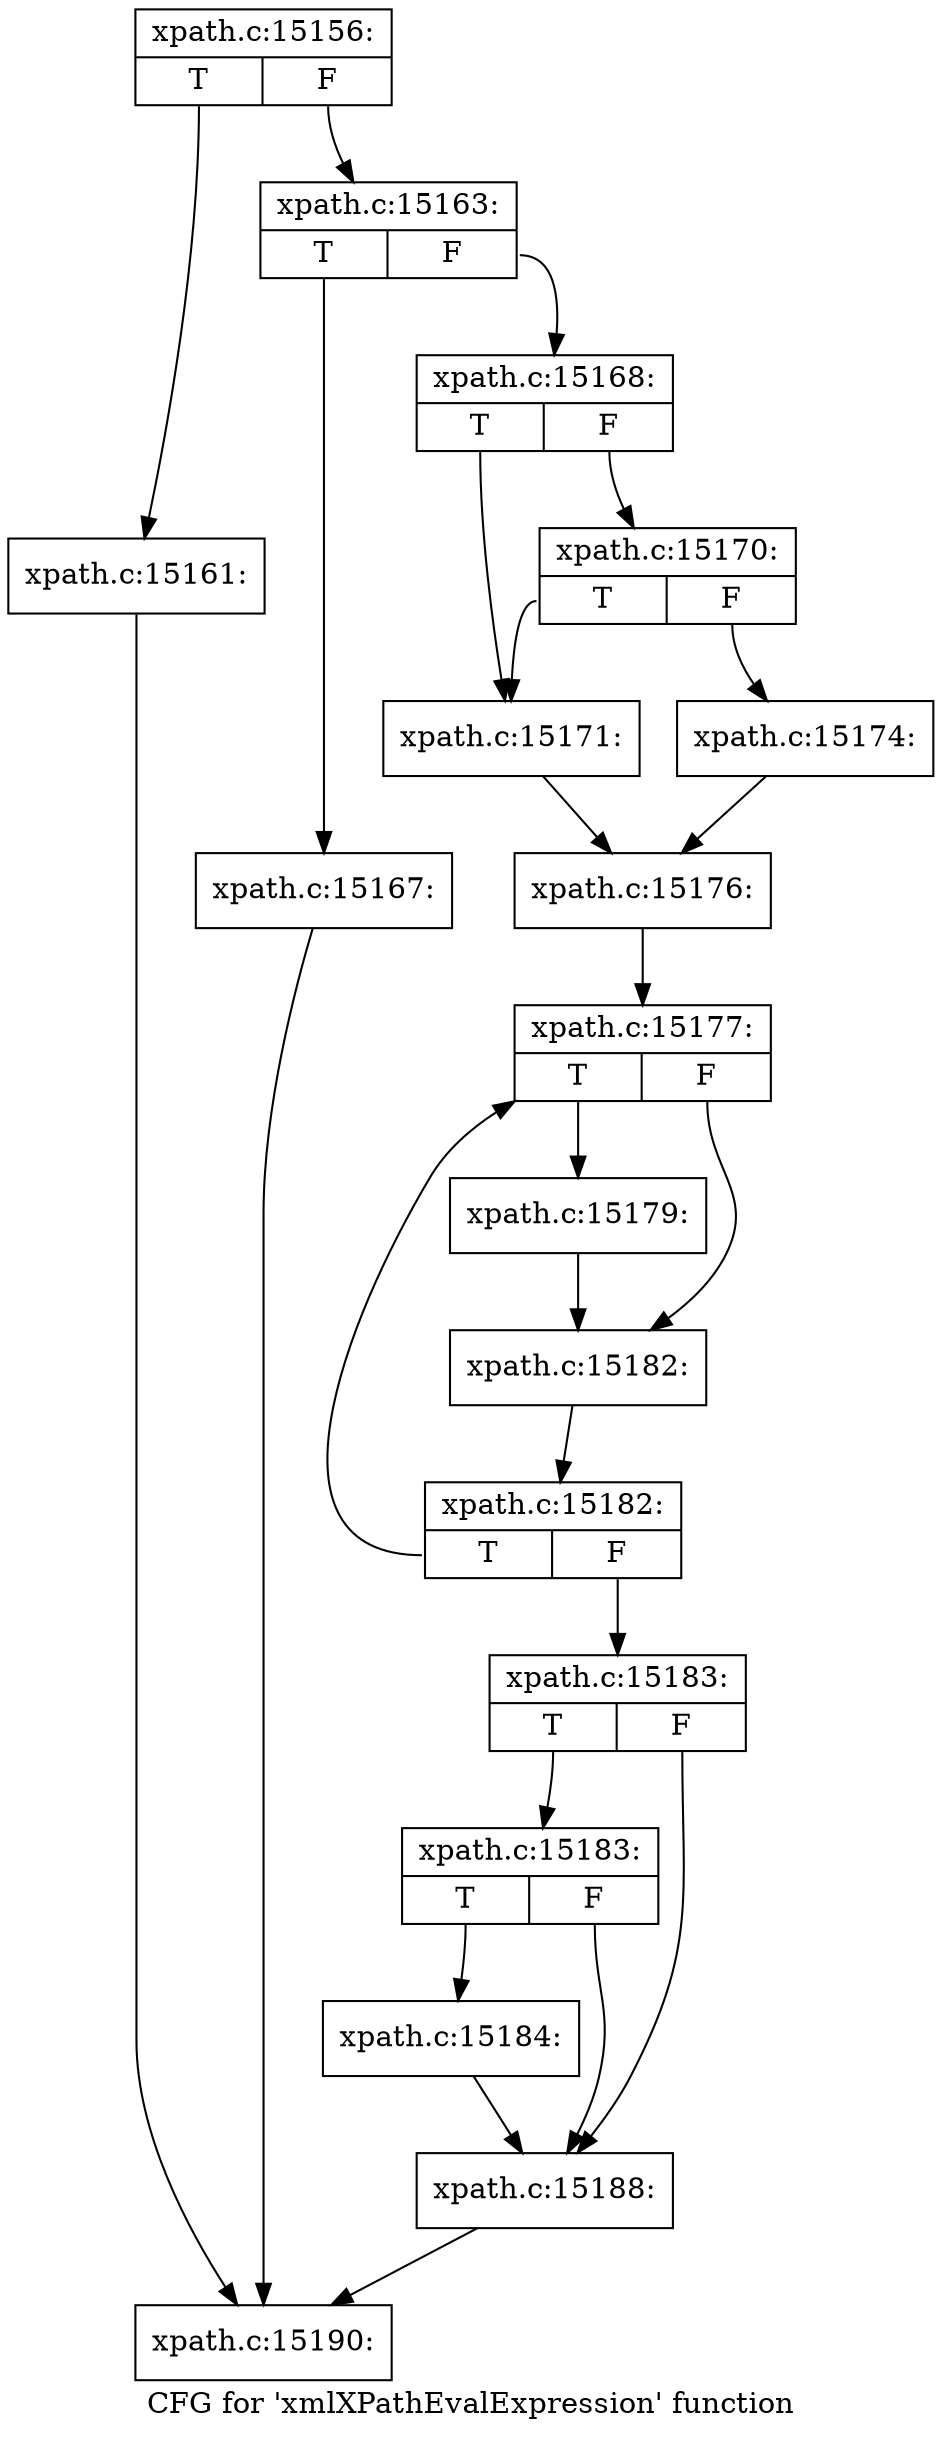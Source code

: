 digraph "CFG for 'xmlXPathEvalExpression' function" {
	label="CFG for 'xmlXPathEvalExpression' function";

	Node0x4965bd0 [shape=record,label="{xpath.c:15156:|{<s0>T|<s1>F}}"];
	Node0x4965bd0:s0 -> Node0x4966fd0;
	Node0x4965bd0:s1 -> Node0x4967020;
	Node0x4966fd0 [shape=record,label="{xpath.c:15161:}"];
	Node0x4966fd0 -> Node0x49644b0;
	Node0x4967020 [shape=record,label="{xpath.c:15163:|{<s0>T|<s1>F}}"];
	Node0x4967020:s0 -> Node0x49679c0;
	Node0x4967020:s1 -> Node0x4967a10;
	Node0x49679c0 [shape=record,label="{xpath.c:15167:}"];
	Node0x49679c0 -> Node0x49644b0;
	Node0x4967a10 [shape=record,label="{xpath.c:15168:|{<s0>T|<s1>F}}"];
	Node0x4967a10:s0 -> Node0x4968030;
	Node0x4967a10:s1 -> Node0x4968120;
	Node0x4968120 [shape=record,label="{xpath.c:15170:|{<s0>T|<s1>F}}"];
	Node0x4968120:s0 -> Node0x4968030;
	Node0x4968120:s1 -> Node0x49680d0;
	Node0x4968030 [shape=record,label="{xpath.c:15171:}"];
	Node0x4968030 -> Node0x4968080;
	Node0x49680d0 [shape=record,label="{xpath.c:15174:}"];
	Node0x49680d0 -> Node0x4968080;
	Node0x4968080 [shape=record,label="{xpath.c:15176:}"];
	Node0x4968080 -> Node0x4969220;
	Node0x4969220 [shape=record,label="{xpath.c:15177:|{<s0>T|<s1>F}}"];
	Node0x4969220:s0 -> Node0x4969700;
	Node0x4969220:s1 -> Node0x4969750;
	Node0x4969700 [shape=record,label="{xpath.c:15179:}"];
	Node0x4969700 -> Node0x4969750;
	Node0x4969750 [shape=record,label="{xpath.c:15182:}"];
	Node0x4969750 -> Node0x49691d0;
	Node0x49691d0 [shape=record,label="{xpath.c:15182:|{<s0>T|<s1>F}}"];
	Node0x49691d0:s0 -> Node0x4969220;
	Node0x49691d0:s1 -> Node0x4969180;
	Node0x4969180 [shape=record,label="{xpath.c:15183:|{<s0>T|<s1>F}}"];
	Node0x4969180:s0 -> Node0x496a290;
	Node0x4969180:s1 -> Node0x496a240;
	Node0x496a290 [shape=record,label="{xpath.c:15183:|{<s0>T|<s1>F}}"];
	Node0x496a290:s0 -> Node0x496a1f0;
	Node0x496a290:s1 -> Node0x496a240;
	Node0x496a1f0 [shape=record,label="{xpath.c:15184:}"];
	Node0x496a1f0 -> Node0x496a240;
	Node0x496a240 [shape=record,label="{xpath.c:15188:}"];
	Node0x496a240 -> Node0x49644b0;
	Node0x49644b0 [shape=record,label="{xpath.c:15190:}"];
}
